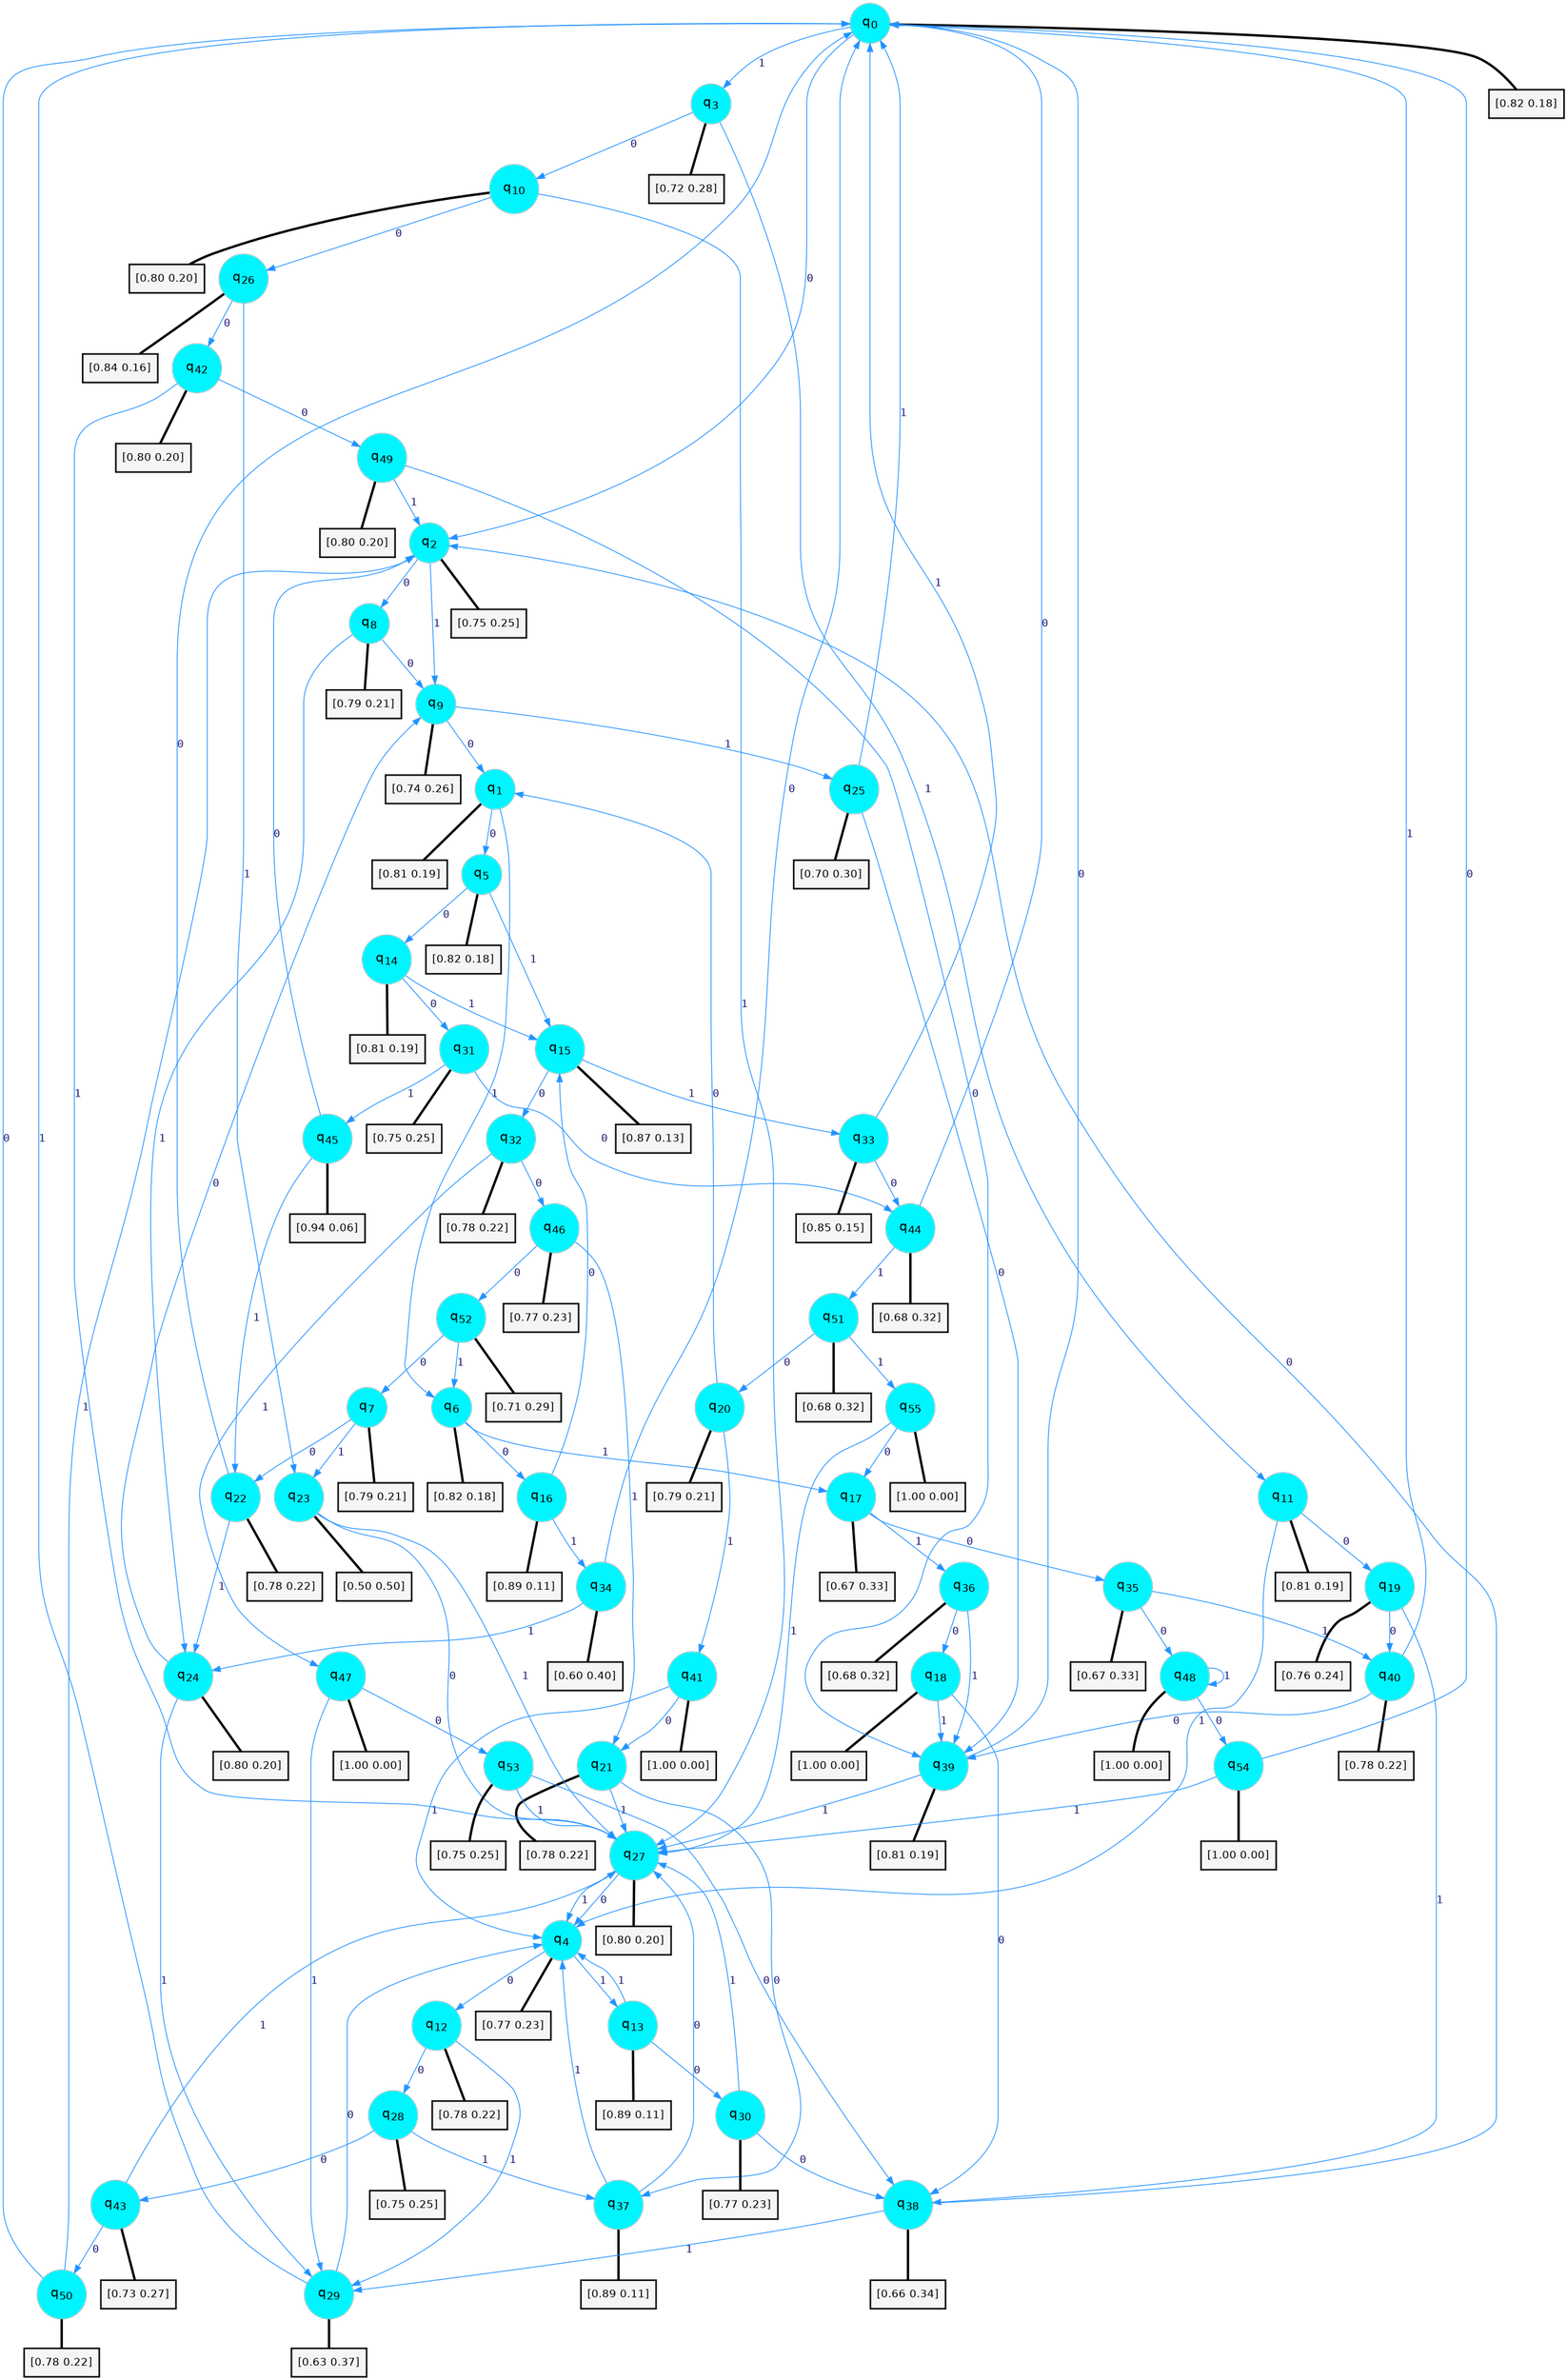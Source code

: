 digraph G {
graph [
bgcolor=transparent, dpi=300, rankdir=TD, size="40,25"];
node [
color=gray, fillcolor=turquoise1, fontcolor=black, fontname=Helvetica, fontsize=16, fontweight=bold, shape=circle, style=filled];
edge [
arrowsize=1, color=dodgerblue1, fontcolor=midnightblue, fontname=courier, fontweight=bold, penwidth=1, style=solid, weight=20];
0[label=<q<SUB>0</SUB>>];
1[label=<q<SUB>1</SUB>>];
2[label=<q<SUB>2</SUB>>];
3[label=<q<SUB>3</SUB>>];
4[label=<q<SUB>4</SUB>>];
5[label=<q<SUB>5</SUB>>];
6[label=<q<SUB>6</SUB>>];
7[label=<q<SUB>7</SUB>>];
8[label=<q<SUB>8</SUB>>];
9[label=<q<SUB>9</SUB>>];
10[label=<q<SUB>10</SUB>>];
11[label=<q<SUB>11</SUB>>];
12[label=<q<SUB>12</SUB>>];
13[label=<q<SUB>13</SUB>>];
14[label=<q<SUB>14</SUB>>];
15[label=<q<SUB>15</SUB>>];
16[label=<q<SUB>16</SUB>>];
17[label=<q<SUB>17</SUB>>];
18[label=<q<SUB>18</SUB>>];
19[label=<q<SUB>19</SUB>>];
20[label=<q<SUB>20</SUB>>];
21[label=<q<SUB>21</SUB>>];
22[label=<q<SUB>22</SUB>>];
23[label=<q<SUB>23</SUB>>];
24[label=<q<SUB>24</SUB>>];
25[label=<q<SUB>25</SUB>>];
26[label=<q<SUB>26</SUB>>];
27[label=<q<SUB>27</SUB>>];
28[label=<q<SUB>28</SUB>>];
29[label=<q<SUB>29</SUB>>];
30[label=<q<SUB>30</SUB>>];
31[label=<q<SUB>31</SUB>>];
32[label=<q<SUB>32</SUB>>];
33[label=<q<SUB>33</SUB>>];
34[label=<q<SUB>34</SUB>>];
35[label=<q<SUB>35</SUB>>];
36[label=<q<SUB>36</SUB>>];
37[label=<q<SUB>37</SUB>>];
38[label=<q<SUB>38</SUB>>];
39[label=<q<SUB>39</SUB>>];
40[label=<q<SUB>40</SUB>>];
41[label=<q<SUB>41</SUB>>];
42[label=<q<SUB>42</SUB>>];
43[label=<q<SUB>43</SUB>>];
44[label=<q<SUB>44</SUB>>];
45[label=<q<SUB>45</SUB>>];
46[label=<q<SUB>46</SUB>>];
47[label=<q<SUB>47</SUB>>];
48[label=<q<SUB>48</SUB>>];
49[label=<q<SUB>49</SUB>>];
50[label=<q<SUB>50</SUB>>];
51[label=<q<SUB>51</SUB>>];
52[label=<q<SUB>52</SUB>>];
53[label=<q<SUB>53</SUB>>];
54[label=<q<SUB>54</SUB>>];
55[label=<q<SUB>55</SUB>>];
56[label="[0.82 0.18]", shape=box,fontcolor=black, fontname=Helvetica, fontsize=14, penwidth=2, fillcolor=whitesmoke,color=black];
57[label="[0.81 0.19]", shape=box,fontcolor=black, fontname=Helvetica, fontsize=14, penwidth=2, fillcolor=whitesmoke,color=black];
58[label="[0.75 0.25]", shape=box,fontcolor=black, fontname=Helvetica, fontsize=14, penwidth=2, fillcolor=whitesmoke,color=black];
59[label="[0.72 0.28]", shape=box,fontcolor=black, fontname=Helvetica, fontsize=14, penwidth=2, fillcolor=whitesmoke,color=black];
60[label="[0.77 0.23]", shape=box,fontcolor=black, fontname=Helvetica, fontsize=14, penwidth=2, fillcolor=whitesmoke,color=black];
61[label="[0.82 0.18]", shape=box,fontcolor=black, fontname=Helvetica, fontsize=14, penwidth=2, fillcolor=whitesmoke,color=black];
62[label="[0.82 0.18]", shape=box,fontcolor=black, fontname=Helvetica, fontsize=14, penwidth=2, fillcolor=whitesmoke,color=black];
63[label="[0.79 0.21]", shape=box,fontcolor=black, fontname=Helvetica, fontsize=14, penwidth=2, fillcolor=whitesmoke,color=black];
64[label="[0.79 0.21]", shape=box,fontcolor=black, fontname=Helvetica, fontsize=14, penwidth=2, fillcolor=whitesmoke,color=black];
65[label="[0.74 0.26]", shape=box,fontcolor=black, fontname=Helvetica, fontsize=14, penwidth=2, fillcolor=whitesmoke,color=black];
66[label="[0.80 0.20]", shape=box,fontcolor=black, fontname=Helvetica, fontsize=14, penwidth=2, fillcolor=whitesmoke,color=black];
67[label="[0.81 0.19]", shape=box,fontcolor=black, fontname=Helvetica, fontsize=14, penwidth=2, fillcolor=whitesmoke,color=black];
68[label="[0.78 0.22]", shape=box,fontcolor=black, fontname=Helvetica, fontsize=14, penwidth=2, fillcolor=whitesmoke,color=black];
69[label="[0.89 0.11]", shape=box,fontcolor=black, fontname=Helvetica, fontsize=14, penwidth=2, fillcolor=whitesmoke,color=black];
70[label="[0.81 0.19]", shape=box,fontcolor=black, fontname=Helvetica, fontsize=14, penwidth=2, fillcolor=whitesmoke,color=black];
71[label="[0.87 0.13]", shape=box,fontcolor=black, fontname=Helvetica, fontsize=14, penwidth=2, fillcolor=whitesmoke,color=black];
72[label="[0.89 0.11]", shape=box,fontcolor=black, fontname=Helvetica, fontsize=14, penwidth=2, fillcolor=whitesmoke,color=black];
73[label="[0.67 0.33]", shape=box,fontcolor=black, fontname=Helvetica, fontsize=14, penwidth=2, fillcolor=whitesmoke,color=black];
74[label="[1.00 0.00]", shape=box,fontcolor=black, fontname=Helvetica, fontsize=14, penwidth=2, fillcolor=whitesmoke,color=black];
75[label="[0.76 0.24]", shape=box,fontcolor=black, fontname=Helvetica, fontsize=14, penwidth=2, fillcolor=whitesmoke,color=black];
76[label="[0.79 0.21]", shape=box,fontcolor=black, fontname=Helvetica, fontsize=14, penwidth=2, fillcolor=whitesmoke,color=black];
77[label="[0.78 0.22]", shape=box,fontcolor=black, fontname=Helvetica, fontsize=14, penwidth=2, fillcolor=whitesmoke,color=black];
78[label="[0.78 0.22]", shape=box,fontcolor=black, fontname=Helvetica, fontsize=14, penwidth=2, fillcolor=whitesmoke,color=black];
79[label="[0.50 0.50]", shape=box,fontcolor=black, fontname=Helvetica, fontsize=14, penwidth=2, fillcolor=whitesmoke,color=black];
80[label="[0.80 0.20]", shape=box,fontcolor=black, fontname=Helvetica, fontsize=14, penwidth=2, fillcolor=whitesmoke,color=black];
81[label="[0.70 0.30]", shape=box,fontcolor=black, fontname=Helvetica, fontsize=14, penwidth=2, fillcolor=whitesmoke,color=black];
82[label="[0.84 0.16]", shape=box,fontcolor=black, fontname=Helvetica, fontsize=14, penwidth=2, fillcolor=whitesmoke,color=black];
83[label="[0.80 0.20]", shape=box,fontcolor=black, fontname=Helvetica, fontsize=14, penwidth=2, fillcolor=whitesmoke,color=black];
84[label="[0.75 0.25]", shape=box,fontcolor=black, fontname=Helvetica, fontsize=14, penwidth=2, fillcolor=whitesmoke,color=black];
85[label="[0.63 0.37]", shape=box,fontcolor=black, fontname=Helvetica, fontsize=14, penwidth=2, fillcolor=whitesmoke,color=black];
86[label="[0.77 0.23]", shape=box,fontcolor=black, fontname=Helvetica, fontsize=14, penwidth=2, fillcolor=whitesmoke,color=black];
87[label="[0.75 0.25]", shape=box,fontcolor=black, fontname=Helvetica, fontsize=14, penwidth=2, fillcolor=whitesmoke,color=black];
88[label="[0.78 0.22]", shape=box,fontcolor=black, fontname=Helvetica, fontsize=14, penwidth=2, fillcolor=whitesmoke,color=black];
89[label="[0.85 0.15]", shape=box,fontcolor=black, fontname=Helvetica, fontsize=14, penwidth=2, fillcolor=whitesmoke,color=black];
90[label="[0.60 0.40]", shape=box,fontcolor=black, fontname=Helvetica, fontsize=14, penwidth=2, fillcolor=whitesmoke,color=black];
91[label="[0.67 0.33]", shape=box,fontcolor=black, fontname=Helvetica, fontsize=14, penwidth=2, fillcolor=whitesmoke,color=black];
92[label="[0.68 0.32]", shape=box,fontcolor=black, fontname=Helvetica, fontsize=14, penwidth=2, fillcolor=whitesmoke,color=black];
93[label="[0.89 0.11]", shape=box,fontcolor=black, fontname=Helvetica, fontsize=14, penwidth=2, fillcolor=whitesmoke,color=black];
94[label="[0.66 0.34]", shape=box,fontcolor=black, fontname=Helvetica, fontsize=14, penwidth=2, fillcolor=whitesmoke,color=black];
95[label="[0.81 0.19]", shape=box,fontcolor=black, fontname=Helvetica, fontsize=14, penwidth=2, fillcolor=whitesmoke,color=black];
96[label="[0.78 0.22]", shape=box,fontcolor=black, fontname=Helvetica, fontsize=14, penwidth=2, fillcolor=whitesmoke,color=black];
97[label="[1.00 0.00]", shape=box,fontcolor=black, fontname=Helvetica, fontsize=14, penwidth=2, fillcolor=whitesmoke,color=black];
98[label="[0.80 0.20]", shape=box,fontcolor=black, fontname=Helvetica, fontsize=14, penwidth=2, fillcolor=whitesmoke,color=black];
99[label="[0.73 0.27]", shape=box,fontcolor=black, fontname=Helvetica, fontsize=14, penwidth=2, fillcolor=whitesmoke,color=black];
100[label="[0.68 0.32]", shape=box,fontcolor=black, fontname=Helvetica, fontsize=14, penwidth=2, fillcolor=whitesmoke,color=black];
101[label="[0.94 0.06]", shape=box,fontcolor=black, fontname=Helvetica, fontsize=14, penwidth=2, fillcolor=whitesmoke,color=black];
102[label="[0.77 0.23]", shape=box,fontcolor=black, fontname=Helvetica, fontsize=14, penwidth=2, fillcolor=whitesmoke,color=black];
103[label="[1.00 0.00]", shape=box,fontcolor=black, fontname=Helvetica, fontsize=14, penwidth=2, fillcolor=whitesmoke,color=black];
104[label="[1.00 0.00]", shape=box,fontcolor=black, fontname=Helvetica, fontsize=14, penwidth=2, fillcolor=whitesmoke,color=black];
105[label="[0.80 0.20]", shape=box,fontcolor=black, fontname=Helvetica, fontsize=14, penwidth=2, fillcolor=whitesmoke,color=black];
106[label="[0.78 0.22]", shape=box,fontcolor=black, fontname=Helvetica, fontsize=14, penwidth=2, fillcolor=whitesmoke,color=black];
107[label="[0.68 0.32]", shape=box,fontcolor=black, fontname=Helvetica, fontsize=14, penwidth=2, fillcolor=whitesmoke,color=black];
108[label="[0.71 0.29]", shape=box,fontcolor=black, fontname=Helvetica, fontsize=14, penwidth=2, fillcolor=whitesmoke,color=black];
109[label="[0.75 0.25]", shape=box,fontcolor=black, fontname=Helvetica, fontsize=14, penwidth=2, fillcolor=whitesmoke,color=black];
110[label="[1.00 0.00]", shape=box,fontcolor=black, fontname=Helvetica, fontsize=14, penwidth=2, fillcolor=whitesmoke,color=black];
111[label="[1.00 0.00]", shape=box,fontcolor=black, fontname=Helvetica, fontsize=14, penwidth=2, fillcolor=whitesmoke,color=black];
0->2 [label=0];
0->3 [label=1];
0->56 [arrowhead=none, penwidth=3,color=black];
1->5 [label=0];
1->6 [label=1];
1->57 [arrowhead=none, penwidth=3,color=black];
2->8 [label=0];
2->9 [label=1];
2->58 [arrowhead=none, penwidth=3,color=black];
3->10 [label=0];
3->11 [label=1];
3->59 [arrowhead=none, penwidth=3,color=black];
4->12 [label=0];
4->13 [label=1];
4->60 [arrowhead=none, penwidth=3,color=black];
5->14 [label=0];
5->15 [label=1];
5->61 [arrowhead=none, penwidth=3,color=black];
6->16 [label=0];
6->17 [label=1];
6->62 [arrowhead=none, penwidth=3,color=black];
7->22 [label=0];
7->23 [label=1];
7->63 [arrowhead=none, penwidth=3,color=black];
8->9 [label=0];
8->24 [label=1];
8->64 [arrowhead=none, penwidth=3,color=black];
9->1 [label=0];
9->25 [label=1];
9->65 [arrowhead=none, penwidth=3,color=black];
10->26 [label=0];
10->27 [label=1];
10->66 [arrowhead=none, penwidth=3,color=black];
11->19 [label=0];
11->4 [label=1];
11->67 [arrowhead=none, penwidth=3,color=black];
12->28 [label=0];
12->29 [label=1];
12->68 [arrowhead=none, penwidth=3,color=black];
13->30 [label=0];
13->4 [label=1];
13->69 [arrowhead=none, penwidth=3,color=black];
14->31 [label=0];
14->15 [label=1];
14->70 [arrowhead=none, penwidth=3,color=black];
15->32 [label=0];
15->33 [label=1];
15->71 [arrowhead=none, penwidth=3,color=black];
16->15 [label=0];
16->34 [label=1];
16->72 [arrowhead=none, penwidth=3,color=black];
17->35 [label=0];
17->36 [label=1];
17->73 [arrowhead=none, penwidth=3,color=black];
18->38 [label=0];
18->39 [label=1];
18->74 [arrowhead=none, penwidth=3,color=black];
19->40 [label=0];
19->38 [label=1];
19->75 [arrowhead=none, penwidth=3,color=black];
20->1 [label=0];
20->41 [label=1];
20->76 [arrowhead=none, penwidth=3,color=black];
21->37 [label=0];
21->27 [label=1];
21->77 [arrowhead=none, penwidth=3,color=black];
22->0 [label=0];
22->24 [label=1];
22->78 [arrowhead=none, penwidth=3,color=black];
23->27 [label=0];
23->27 [label=1];
23->79 [arrowhead=none, penwidth=3,color=black];
24->9 [label=0];
24->29 [label=1];
24->80 [arrowhead=none, penwidth=3,color=black];
25->39 [label=0];
25->0 [label=1];
25->81 [arrowhead=none, penwidth=3,color=black];
26->42 [label=0];
26->23 [label=1];
26->82 [arrowhead=none, penwidth=3,color=black];
27->4 [label=0];
27->4 [label=1];
27->83 [arrowhead=none, penwidth=3,color=black];
28->43 [label=0];
28->37 [label=1];
28->84 [arrowhead=none, penwidth=3,color=black];
29->4 [label=0];
29->0 [label=1];
29->85 [arrowhead=none, penwidth=3,color=black];
30->38 [label=0];
30->27 [label=1];
30->86 [arrowhead=none, penwidth=3,color=black];
31->44 [label=0];
31->45 [label=1];
31->87 [arrowhead=none, penwidth=3,color=black];
32->46 [label=0];
32->47 [label=1];
32->88 [arrowhead=none, penwidth=3,color=black];
33->44 [label=0];
33->0 [label=1];
33->89 [arrowhead=none, penwidth=3,color=black];
34->0 [label=0];
34->24 [label=1];
34->90 [arrowhead=none, penwidth=3,color=black];
35->48 [label=0];
35->40 [label=1];
35->91 [arrowhead=none, penwidth=3,color=black];
36->18 [label=0];
36->39 [label=1];
36->92 [arrowhead=none, penwidth=3,color=black];
37->27 [label=0];
37->4 [label=1];
37->93 [arrowhead=none, penwidth=3,color=black];
38->2 [label=0];
38->29 [label=1];
38->94 [arrowhead=none, penwidth=3,color=black];
39->0 [label=0];
39->27 [label=1];
39->95 [arrowhead=none, penwidth=3,color=black];
40->39 [label=0];
40->0 [label=1];
40->96 [arrowhead=none, penwidth=3,color=black];
41->21 [label=0];
41->4 [label=1];
41->97 [arrowhead=none, penwidth=3,color=black];
42->49 [label=0];
42->27 [label=1];
42->98 [arrowhead=none, penwidth=3,color=black];
43->50 [label=0];
43->27 [label=1];
43->99 [arrowhead=none, penwidth=3,color=black];
44->0 [label=0];
44->51 [label=1];
44->100 [arrowhead=none, penwidth=3,color=black];
45->2 [label=0];
45->22 [label=1];
45->101 [arrowhead=none, penwidth=3,color=black];
46->52 [label=0];
46->21 [label=1];
46->102 [arrowhead=none, penwidth=3,color=black];
47->53 [label=0];
47->29 [label=1];
47->103 [arrowhead=none, penwidth=3,color=black];
48->54 [label=0];
48->48 [label=1];
48->104 [arrowhead=none, penwidth=3,color=black];
49->39 [label=0];
49->2 [label=1];
49->105 [arrowhead=none, penwidth=3,color=black];
50->0 [label=0];
50->2 [label=1];
50->106 [arrowhead=none, penwidth=3,color=black];
51->20 [label=0];
51->55 [label=1];
51->107 [arrowhead=none, penwidth=3,color=black];
52->7 [label=0];
52->6 [label=1];
52->108 [arrowhead=none, penwidth=3,color=black];
53->38 [label=0];
53->27 [label=1];
53->109 [arrowhead=none, penwidth=3,color=black];
54->0 [label=0];
54->27 [label=1];
54->110 [arrowhead=none, penwidth=3,color=black];
55->17 [label=0];
55->27 [label=1];
55->111 [arrowhead=none, penwidth=3,color=black];
}
